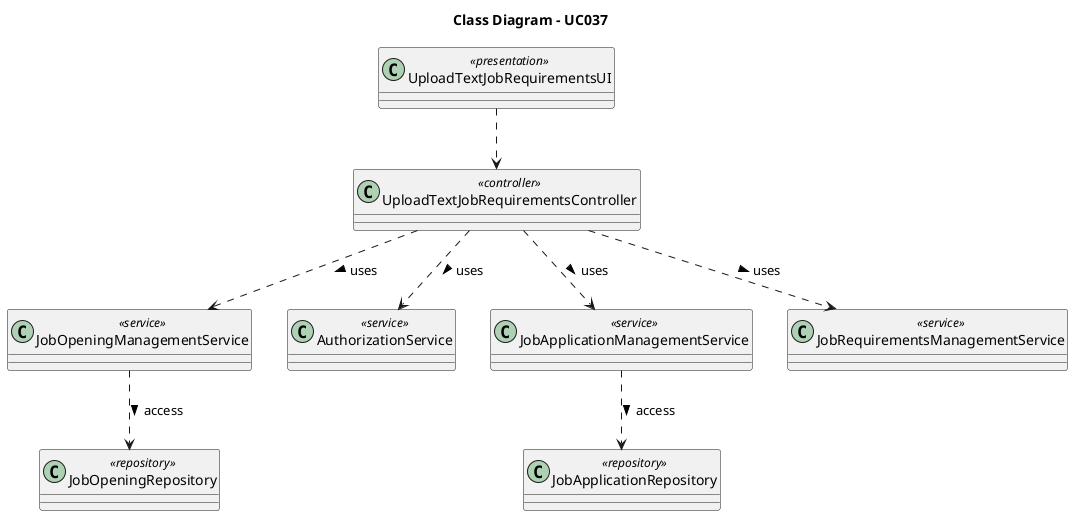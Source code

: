 @startuml
skinparam packageStyle rectangle
skinparam shadowing false
skinparam classAttributeIconSize 0

title Class Diagram - UC037

   class UploadTextJobRequirementsUI <<presentation>> {

    }

    class UploadTextJobRequirementsController <<controller>> {

    }
    class JobOpeningManagementService <<service>> {

    }
    class AuthorizationService <<service>> {

    }
    class JobApplicationManagementService <<service>> {

    }
    class JobRequirementsManagementService <<service>> {

    }

    class JobOpeningRepository <<repository>> {

    }
    class JobApplicationRepository <<repository>> {

    }




UploadTextJobRequirementsUI ..> UploadTextJobRequirementsController
UploadTextJobRequirementsController ..> JobOpeningManagementService : uses >
UploadTextJobRequirementsController ..> AuthorizationService : uses >
UploadTextJobRequirementsController ..> JobApplicationManagementService : uses >
UploadTextJobRequirementsController ..> JobRequirementsManagementService : uses >

JobOpeningManagementService ..> JobOpeningRepository : access >
JobApplicationManagementService ..> JobApplicationRepository : access >

@enduml
